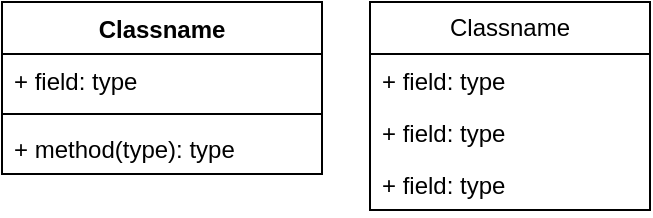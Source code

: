<mxfile version="23.1.6" type="github">
  <diagram name="Página-1" id="frOhDogmw9x0s3gCbsf3">
    <mxGraphModel dx="794" dy="466" grid="1" gridSize="10" guides="1" tooltips="1" connect="1" arrows="1" fold="1" page="1" pageScale="1" pageWidth="827" pageHeight="1169" math="0" shadow="0">
      <root>
        <mxCell id="0" />
        <mxCell id="1" parent="0" />
        <mxCell id="vzGqArZyCYUUoXfLuR8H-3" value="Classname" style="swimlane;fontStyle=1;align=center;verticalAlign=top;childLayout=stackLayout;horizontal=1;startSize=26;horizontalStack=0;resizeParent=1;resizeParentMax=0;resizeLast=0;collapsible=1;marginBottom=0;whiteSpace=wrap;html=1;" vertex="1" parent="1">
          <mxGeometry x="160" y="170" width="160" height="86" as="geometry" />
        </mxCell>
        <mxCell id="vzGqArZyCYUUoXfLuR8H-4" value="+ field: type" style="text;strokeColor=none;fillColor=none;align=left;verticalAlign=top;spacingLeft=4;spacingRight=4;overflow=hidden;rotatable=0;points=[[0,0.5],[1,0.5]];portConstraint=eastwest;whiteSpace=wrap;html=1;" vertex="1" parent="vzGqArZyCYUUoXfLuR8H-3">
          <mxGeometry y="26" width="160" height="26" as="geometry" />
        </mxCell>
        <mxCell id="vzGqArZyCYUUoXfLuR8H-5" value="" style="line;strokeWidth=1;fillColor=none;align=left;verticalAlign=middle;spacingTop=-1;spacingLeft=3;spacingRight=3;rotatable=0;labelPosition=right;points=[];portConstraint=eastwest;strokeColor=inherit;" vertex="1" parent="vzGqArZyCYUUoXfLuR8H-3">
          <mxGeometry y="52" width="160" height="8" as="geometry" />
        </mxCell>
        <mxCell id="vzGqArZyCYUUoXfLuR8H-6" value="+ method(type): type" style="text;strokeColor=none;fillColor=none;align=left;verticalAlign=top;spacingLeft=4;spacingRight=4;overflow=hidden;rotatable=0;points=[[0,0.5],[1,0.5]];portConstraint=eastwest;whiteSpace=wrap;html=1;" vertex="1" parent="vzGqArZyCYUUoXfLuR8H-3">
          <mxGeometry y="60" width="160" height="26" as="geometry" />
        </mxCell>
        <mxCell id="vzGqArZyCYUUoXfLuR8H-7" value="Classname" style="swimlane;fontStyle=0;childLayout=stackLayout;horizontal=1;startSize=26;fillColor=none;horizontalStack=0;resizeParent=1;resizeParentMax=0;resizeLast=0;collapsible=1;marginBottom=0;whiteSpace=wrap;html=1;" vertex="1" parent="1">
          <mxGeometry x="344" y="170" width="140" height="104" as="geometry" />
        </mxCell>
        <mxCell id="vzGqArZyCYUUoXfLuR8H-8" value="+ field: type" style="text;strokeColor=none;fillColor=none;align=left;verticalAlign=top;spacingLeft=4;spacingRight=4;overflow=hidden;rotatable=0;points=[[0,0.5],[1,0.5]];portConstraint=eastwest;whiteSpace=wrap;html=1;" vertex="1" parent="vzGqArZyCYUUoXfLuR8H-7">
          <mxGeometry y="26" width="140" height="26" as="geometry" />
        </mxCell>
        <mxCell id="vzGqArZyCYUUoXfLuR8H-9" value="+ field: type" style="text;strokeColor=none;fillColor=none;align=left;verticalAlign=top;spacingLeft=4;spacingRight=4;overflow=hidden;rotatable=0;points=[[0,0.5],[1,0.5]];portConstraint=eastwest;whiteSpace=wrap;html=1;" vertex="1" parent="vzGqArZyCYUUoXfLuR8H-7">
          <mxGeometry y="52" width="140" height="26" as="geometry" />
        </mxCell>
        <mxCell id="vzGqArZyCYUUoXfLuR8H-10" value="+ field: type" style="text;strokeColor=none;fillColor=none;align=left;verticalAlign=top;spacingLeft=4;spacingRight=4;overflow=hidden;rotatable=0;points=[[0,0.5],[1,0.5]];portConstraint=eastwest;whiteSpace=wrap;html=1;" vertex="1" parent="vzGqArZyCYUUoXfLuR8H-7">
          <mxGeometry y="78" width="140" height="26" as="geometry" />
        </mxCell>
      </root>
    </mxGraphModel>
  </diagram>
</mxfile>
